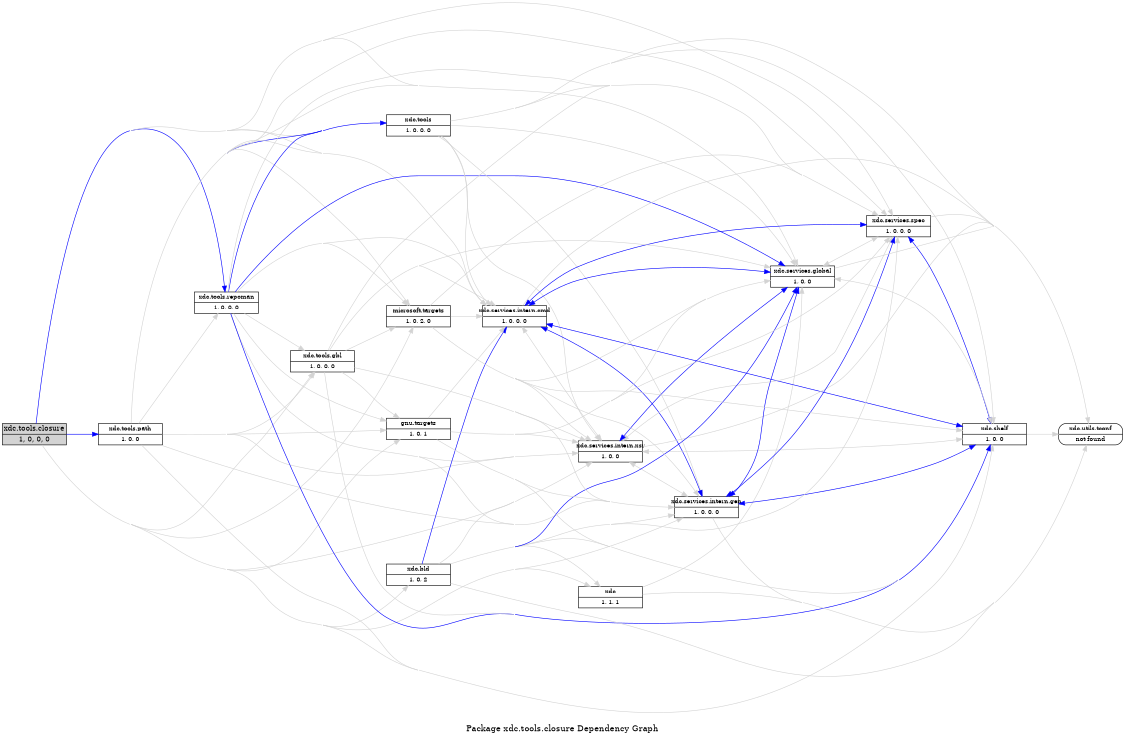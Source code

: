 digraph dependencies {
    label="\nPackage xdc.tools.closure Dependency Graph";
    size="7.5,10";
    rankdir=LR;
    ranksep=".75";
    concentrate="true";
    node [fixedsize=true, width=1.5, style=filled, color=black];
    node [font=Helvetica, fontsize=12, fillcolor=lightgrey];
    xdc_tools_closure [shape=record,label="xdc.tools.closure|1, 0, 0, 0", URL="../../../../../../../../../../rtree/install/trees/products/xdcprod-l05/product/Linux/xdctools_3_16_00_05_eng/packages/xdc/tools/closure/package/package.rel.xml"];
    node [fontsize=10, fillcolor=white];

    edge [style=solid, color=blue]
    xdc_tools_path [shape=record,label="xdc.tools.path|1, 0, 0", URL="../../../../../../../../../../rtree/install/trees/products/xdcprod-l05/product/Linux/xdctools_3_16_00_05_eng/packages/xdc/tools/path/package/package.rel.svg"];
    xdc_tools_closure -> xdc_tools_path;
    xdc_tools_repoman [shape=record,label="xdc.tools.repoman|1, 0, 0, 0", URL="../../../../../../../../../../rtree/install/trees/products/xdcprod-l05/product/Linux/xdctools_3_16_00_05_eng/packages/xdc/tools/repoman/package/package.rel.svg"];
    xdc_tools_closure -> xdc_tools_repoman;

    edge [style=solid, color=lightgrey]
    xdc_tools [shape=record,label="xdc.tools|1, 0, 0, 0", URL="../../../../../../../../../../rtree/install/trees/products/xdcprod-l05/product/Linux/xdctools_3_16_00_05_eng/packages/xdc/tools/package/package.rel.svg"];
    xdc_tools_closure -> xdc_tools;
    xdc_tools_closure -> xdc_tools_path;
    xdc [shape=record,label="xdc|1, 1, 1", URL="../../../../../../../../../../rtree/install/trees/products/xdcprod-l05/product/Linux/xdctools_3_16_00_05_eng/packages/xdc/package/package.rel.svg"];
    xdc_tools_closure -> xdc;
    xdc_tools_closure -> xdc_tools_repoman;
    xdc_services_intern_cmd [shape=record,label="xdc.services.intern.cmd|1, 0, 0, 0", URL="../../../../../../../../../../rtree/install/trees/products/xdcprod-l05/product/Linux/xdctools_3_16_00_05_eng/packages/xdc/services/intern/cmd/package/package.rel.svg"];
    xdc_tools_closure -> xdc_services_intern_cmd;
    xdc_services_intern_xsr [shape=record,label="xdc.services.intern.xsr|1, 0, 0", URL="../../../../../../../../../../rtree/install/trees/products/xdcprod-l05/product/Linux/xdctools_3_16_00_05_eng/packages/xdc/services/intern/xsr/package/package.rel.svg"];
    xdc_tools_closure -> xdc_services_intern_xsr;
    xdc_services_intern_gen [shape=record,label="xdc.services.intern.gen|1, 0, 0, 0", URL="../../../../../../../../../../rtree/install/trees/products/xdcprod-l05/product/Linux/xdctools_3_16_00_05_eng/packages/xdc/services/intern/gen/package/package.rel.svg"];
    xdc_tools_closure -> xdc_services_intern_gen;
    xdc_shelf [shape=record,label="xdc.shelf|1, 0, 0", URL="../../../../../../../../../../rtree/install/trees/products/xdcprod-l05/product/Linux/xdctools_3_16_00_05_eng/packages/xdc/shelf/package/package.rel.svg"];
    xdc_tools_closure -> xdc_shelf;
    xdc_bld [shape=record,label="xdc.bld|1, 0, 2", URL="../../../../../../../../../../rtree/install/trees/products/xdcprod-l05/product/Linux/xdctools_3_16_00_05_eng/packages/xdc/bld/package/package.rel.svg"];
    xdc_tools_closure -> xdc_bld;
    xdc_services_spec [shape=record,label="xdc.services.spec|1, 0, 0, 0", URL="../../../../../../../../../../rtree/install/trees/products/xdcprod-l05/product/Linux/xdctools_3_16_00_05_eng/packages/xdc/services/spec/package/package.rel.svg"];
    xdc_tools_closure -> xdc_services_spec;
    microsoft_targets [shape=record,label="microsoft.targets|1, 0, 2, 0", URL="../../../../../../../../../../rtree/install/trees/products/xdcprod-l05/product/Linux/xdctools_3_16_00_05_eng/packages/microsoft/targets/package/package.rel.svg"];
    xdc_tools_closure -> microsoft_targets;
    gnu_targets [shape=record,label="gnu.targets|1, 0, 1", URL="../../../../../../../../../../rtree/install/trees/products/xdcprod-l05/product/Linux/xdctools_3_16_00_05_eng/packages/gnu/targets/package/package.rel.svg"];
    xdc_tools_closure -> gnu_targets;
    xdc_services_global [shape=record,label="xdc.services.global|1, 0, 0", URL="../../../../../../../../../../rtree/install/trees/products/xdcprod-l05/product/Linux/xdctools_3_16_00_05_eng/packages/xdc/services/global/package/package.rel.svg"];
    xdc_tools_closure -> xdc_services_global;
    xdc_tools_gbl [shape=record,label="xdc.tools.gbl|1, 0, 0, 0", URL="../../../../../../../../../../rtree/install/trees/products/xdcprod-l05/product/Linux/xdctools_3_16_00_05_eng/packages/xdc/tools/gbl/package/package.rel.svg"];
    xdc_tools_closure -> xdc_tools_gbl;

    edge [style=solid, color=blue]

    edge [style=solid, color=lightgrey]
    xdc_tools_gbl -> xdc_services_intern_cmd;
    xdc_tools_gbl -> xdc_services_intern_xsr;
    xdc_tools_gbl -> xdc_services_intern_gen;
    xdc_tools_gbl -> xdc_shelf;
    xdc_tools_gbl -> xdc_services_spec;
    xdc_tools_gbl -> microsoft_targets;
    xdc_tools_gbl -> gnu_targets;
    xdc_tools_gbl -> xdc_services_global;

    edge [style=solid, color=blue]

    edge [style=solid, color=lightgrey]
    xdc_services_global -> xdc_shelf;
    xdc_services_global -> xdc_services_intern_cmd;
    xdc_services_global -> xdc_services_intern_xsr;
    xdc_services_global -> xdc_services_intern_gen;
    xdc_utils_tconf [shape=record,label="xdc.utils.tconf|not found"style=rounded, ];
    xdc_services_global -> xdc_utils_tconf;
    xdc_services_global -> xdc_services_spec;

    edge [style=solid, color=blue]

    edge [style=solid, color=lightgrey]

    edge [style=solid, color=blue]

    edge [style=solid, color=lightgrey]
    gnu_targets -> xdc_services_intern_cmd;
    gnu_targets -> xdc_services_intern_xsr;
    gnu_targets -> xdc_services_intern_gen;
    gnu_targets -> xdc_shelf;
    gnu_targets -> xdc_services_spec;
    gnu_targets -> xdc_services_global;

    edge [style=solid, color=blue]

    edge [style=solid, color=lightgrey]
    microsoft_targets -> xdc_services_intern_cmd;
    microsoft_targets -> xdc_services_intern_xsr;
    microsoft_targets -> xdc_services_intern_gen;
    microsoft_targets -> xdc_shelf;
    microsoft_targets -> xdc_services_spec;
    microsoft_targets -> xdc_services_global;

    edge [style=solid, color=blue]
    xdc_services_spec -> xdc_shelf;

    edge [style=solid, color=lightgrey]
    xdc_services_spec -> xdc_shelf;
    xdc_services_spec -> xdc_services_intern_cmd;
    xdc_services_spec -> xdc_services_intern_xsr;
    xdc_services_spec -> xdc_services_intern_gen;
    xdc_services_spec -> xdc_services_global;
    xdc_services_spec -> xdc_utils_tconf;

    edge [style=solid, color=blue]
    xdc_bld -> xdc_services_global;
    xdc_bld -> xdc_services_intern_cmd;

    edge [style=solid, color=lightgrey]
    xdc_bld -> xdc_shelf;
    xdc_bld -> xdc_services_intern_cmd;
    xdc_bld -> xdc_services_intern_xsr;
    xdc_bld -> xdc_services_intern_gen;
    xdc_bld -> xdc_services_global;
    xdc_bld -> xdc_utils_tconf;
    xdc_bld -> xdc;
    xdc_bld -> xdc_services_spec;

    edge [style=solid, color=blue]

    edge [style=solid, color=lightgrey]
    xdc_shelf -> xdc_services_intern_cmd;
    xdc_shelf -> xdc_services_intern_xsr;
    xdc_shelf -> xdc_services_intern_gen;
    xdc_shelf -> xdc_services_global;
    xdc_shelf -> xdc_utils_tconf;
    xdc_shelf -> xdc_services_spec;

    edge [style=solid, color=blue]
    xdc_services_intern_gen -> xdc_shelf;
    xdc_services_intern_gen -> xdc_services_spec;
    xdc_services_intern_gen -> xdc_services_global;
    xdc_services_intern_gen -> xdc_services_intern_xsr;

    edge [style=solid, color=lightgrey]
    xdc_services_intern_gen -> xdc_shelf;
    xdc_services_intern_gen -> xdc_services_intern_cmd;
    xdc_services_intern_gen -> xdc_services_intern_xsr;
    xdc_services_intern_gen -> xdc_services_global;
    xdc_services_intern_gen -> xdc_utils_tconf;
    xdc_services_intern_gen -> xdc_services_spec;

    edge [style=solid, color=blue]
    xdc_services_intern_xsr -> xdc_services_global;

    edge [style=solid, color=lightgrey]
    xdc_services_intern_xsr -> xdc_shelf;
    xdc_services_intern_xsr -> xdc_services_intern_cmd;
    xdc_services_intern_xsr -> xdc_services_intern_gen;
    xdc_services_intern_xsr -> xdc_services_global;
    xdc_services_intern_xsr -> xdc_utils_tconf;
    xdc_services_intern_xsr -> xdc_services_spec;

    edge [style=solid, color=blue]
    xdc_services_intern_cmd -> xdc_shelf;
    xdc_services_intern_cmd -> xdc_services_spec;
    xdc_services_intern_cmd -> xdc_services_global;
    xdc_services_intern_cmd -> xdc_services_intern_gen;

    edge [style=solid, color=lightgrey]
    xdc_services_intern_cmd -> xdc_shelf;
    xdc_services_intern_cmd -> xdc_services_intern_xsr;
    xdc_services_intern_cmd -> xdc_services_intern_gen;
    xdc_services_intern_cmd -> xdc_services_global;
    xdc_services_intern_cmd -> xdc_utils_tconf;
    xdc_services_intern_cmd -> xdc_services_spec;

    edge [style=solid, color=blue]

    edge [style=solid, color=lightgrey]
    xdc -> xdc_utils_tconf;
    xdc -> xdc_services_global;

    edge [style=solid, color=blue]

    edge [style=solid, color=lightgrey]
    xdc_tools -> xdc_shelf;
    xdc_tools -> xdc_services_intern_cmd;
    xdc_tools -> xdc_services_intern_xsr;
    xdc_tools -> xdc_services_intern_gen;
    xdc_tools -> xdc_services_global;
    xdc_tools -> xdc_utils_tconf;
    xdc_tools -> xdc_services_spec;

    edge [style=solid, color=blue]
    xdc_tools_repoman -> xdc_tools;
    xdc_tools_repoman -> xdc_shelf;
    xdc_tools_repoman -> xdc_services_global;

    edge [style=solid, color=lightgrey]
    xdc_tools_repoman -> xdc_tools;
    xdc_tools_repoman -> xdc_services_intern_cmd;
    xdc_tools_repoman -> xdc_services_intern_xsr;
    xdc_tools_repoman -> xdc_services_intern_gen;
    xdc_tools_repoman -> xdc_shelf;
    xdc_tools_repoman -> xdc_services_spec;
    xdc_tools_repoman -> microsoft_targets;
    xdc_tools_repoman -> gnu_targets;
    xdc_tools_repoman -> xdc_services_global;
    xdc_tools_repoman -> xdc_tools_gbl;

    edge [style=solid, color=blue]
    xdc_tools_path -> xdc_tools;

    edge [style=solid, color=lightgrey]
    xdc_tools_path -> xdc_tools;
    xdc_tools_path -> xdc_tools_repoman;
    xdc_tools_path -> xdc_services_intern_cmd;
    xdc_tools_path -> xdc_services_intern_xsr;
    xdc_tools_path -> xdc_services_intern_gen;
    xdc_tools_path -> xdc_shelf;
    xdc_tools_path -> xdc_services_spec;
    xdc_tools_path -> microsoft_targets;
    xdc_tools_path -> gnu_targets;
    xdc_tools_path -> xdc_services_global;
    xdc_tools_path -> xdc_tools_gbl;
}
